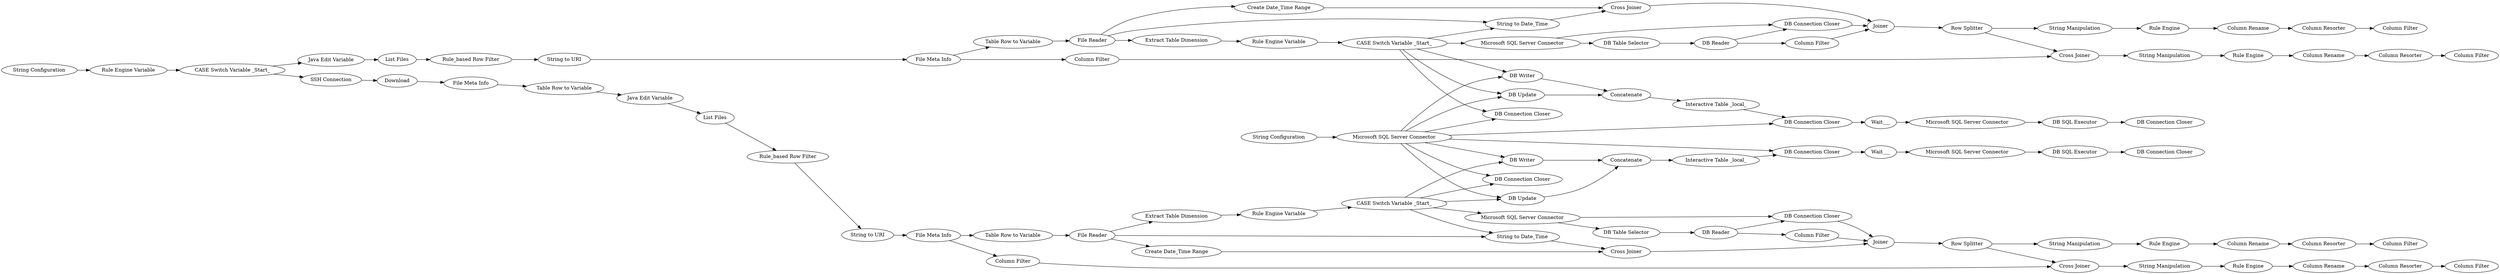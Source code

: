 digraph {
	"-3375259519812178769_1066" [label="DB Connection Closer"]
	"-3375259519812178769_1065" [label="Microsoft SQL Server Connector"]
	"-6772315440032503906_1059" [label="Extract Table Dimension"]
	"-6772315440032503906_1043" [label="Column Filter"]
	"-6772315440032503906_1046" [label="Column Filter"]
	"1468812242351395891_1036" [label="Column Rename"]
	"1468812242351395891_1039" [label="Rule Engine"]
	"-6772315440032503906_805" [label="Cross Joiner"]
	"-3375259519812178769_1057" [label=Concatenate]
	"-6772315440032503906_376" [label="DB Connection Closer"]
	"-6772315440032503906_1049" [label="Rule Engine"]
	"-3375259519812178769_1070" [label=Wait___]
	"-3375259519812178769_821" [label="Rule Engine Variable"]
	"1468812242351395891_1043" [label="Column Filter"]
	"-3375259519812178769_1074" [label="DB SQL Executor"]
	"-3375259519812178769_1060" [label="DB Connection Closer"]
	"-3375259519812178769_849" [label="String Configuration"]
	"1468812242351395891_1032" [label="DB Table Selector"]
	"1468812242351395891_716" [label="Cross Joiner"]
	"-6772315440032503906_722" [label="Column Resorter"]
	"1468812242351395891_696" [label="Table Row to Variable"]
	"-6772315440032503906_696" [label="Table Row to Variable"]
	"-6772315440032503906_1039" [label="Rule Engine"]
	"-6772315440032503906_716" [label="Cross Joiner"]
	"1468812242351395891_1060" [label="Rule Engine Variable"]
	"-6772315440032503906_712" [label="Create Date_Time Range"]
	"1468812242351395891_804" [label="Column Filter"]
	"1468812242351395891_1048" [label="String Manipulation"]
	"-3375259519812178769_1059" [label="DB Writer"]
	"-6772315440032503906_1029" [label="File Reader"]
	"-3375259519812178769_688" [label=Download]
	"1468812242351395891_712" [label="Create Date_Time Range"]
	"-6772315440032503906_804" [label="Column Filter"]
	"-3375259519812178769_743" [label="Java Edit Variable"]
	"-6772315440032503906_1042" [label="Row Splitter"]
	"-3375259519812178769_1054" [label=Concatenate]
	"-3375259519812178769_1064" [label=Wait___]
	"1468812242351395891_1029" [label="File Reader"]
	"-3375259519812178769_778" [label="CASE Switch Variable _Start_"]
	"1468812242351395891_741" [label="Microsoft SQL Server Connector"]
	"1468812242351395891_1050" [label="Column Rename"]
	"1468812242351395891_1046" [label="Column Filter"]
	"1468812242351395891_1042" [label="Row Splitter"]
	"-6772315440032503906_1048" [label="String Manipulation"]
	"1468812242351395891_695" [label="File Meta Info"]
	"1468812242351395891_1045" [label="Column Resorter"]
	"-3375259519812178769_1031" [label="Java Edit Variable"]
	"1468812242351395891_1030" [label="DB Reader"]
	"1468812242351395891_1058" [label="CASE Switch Variable _Start_"]
	"-3375259519812178769_741" [label="Microsoft SQL Server Connector"]
	"-3375259519812178769_1051" [label="Interactive Table _local_"]
	"-3375259519812178769_1056" [label="DB Update"]
	"1468812242351395891_1059" [label="Extract Table Dimension"]
	"-3375259519812178769_1058" [label="Interactive Table _local_"]
	"-6772315440032503906_694" [label="List Files"]
	"-3375259519812178769_1068" [label="Microsoft SQL Server Connector"]
	"-6772315440032503906_1045" [label="Column Resorter"]
	"-3375259519812178769_1062" [label="DB SQL Executor"]
	"-6772315440032503906_1040" [label="Column Filter"]
	"1468812242351395891_1034" [label=Joiner]
	"1468812242351395891_1038" [label="String Manipulation"]
	"-6772315440032503906_695" [label="File Meta Info"]
	"-6772315440032503906_1036" [label="Column Rename"]
	"-3375259519812178769_1061" [label="DB Connection Closer"]
	"-6772315440032503906_1032" [label="DB Table Selector"]
	"-6772315440032503906_1033" [label="String to Date_Time"]
	"1468812242351395891_1033" [label="String to Date_Time"]
	"-3375259519812178769_850" [label="String Configuration"]
	"1468812242351395891_694" [label="List Files"]
	"-6772315440032503906_1058" [label="CASE Switch Variable _Start_"]
	"-3375259519812178769_1052" [label="DB Connection Closer"]
	"-6772315440032503906_741" [label="Microsoft SQL Server Connector"]
	"-6772315440032503906_757" [label="Rule_based Row Filter"]
	"-6772315440032503906_1034" [label=Joiner]
	"-3375259519812178769_1050" [label="DB Update"]
	"-6772315440032503906_699" [label="String to URI"]
	"1468812242351395891_805" [label="Cross Joiner"]
	"-3375259519812178769_686" [label="Table Row to Variable"]
	"1468812242351395891_699" [label="String to URI"]
	"1468812242351395891_1040" [label="Column Filter"]
	"-6772315440032503906_1060" [label="Rule Engine Variable"]
	"1468812242351395891_1049" [label="Rule Engine"]
	"-3375259519812178769_687" [label="File Meta Info"]
	"-6772315440032503906_1038" [label="String Manipulation"]
	"-6772315440032503906_1030" [label="DB Reader"]
	"1468812242351395891_376" [label="DB Connection Closer"]
	"-6772315440032503906_1050" [label="Column Rename"]
	"1468812242351395891_757" [label="Rule_based Row Filter"]
	"-3375259519812178769_685" [label="SSH Connection"]
	"-3375259519812178769_1069" [label="DB Connection Closer"]
	"1468812242351395891_722" [label="Column Resorter"]
	"-3375259519812178769_1046" [label="DB Writer"]
	"-3375259519812178769_376" [label="DB Connection Closer"]
	"-6772315440032503906_1058" -> "-3375259519812178769_1050"
	"-3375259519812178769_685" -> "-3375259519812178769_688"
	"-3375259519812178769_821" -> "-3375259519812178769_778"
	"-6772315440032503906_699" -> "-6772315440032503906_695"
	"1468812242351395891_1030" -> "1468812242351395891_1043"
	"1468812242351395891_1029" -> "1468812242351395891_1059"
	"-3375259519812178769_741" -> "-3375259519812178769_1061"
	"-6772315440032503906_1034" -> "-6772315440032503906_1042"
	"-6772315440032503906_1042" -> "-6772315440032503906_805"
	"-6772315440032503906_695" -> "-6772315440032503906_696"
	"-3375259519812178769_1060" -> "-3375259519812178769_1070"
	"-3375259519812178769_686" -> "-3375259519812178769_743"
	"-6772315440032503906_722" -> "-6772315440032503906_1040"
	"1468812242351395891_805" -> "1468812242351395891_1038"
	"-6772315440032503906_1058" -> "-3375259519812178769_376"
	"1468812242351395891_695" -> "1468812242351395891_696"
	"1468812242351395891_1042" -> "1468812242351395891_1048"
	"-3375259519812178769_741" -> "-3375259519812178769_1056"
	"-3375259519812178769_1065" -> "-3375259519812178769_1062"
	"-6772315440032503906_741" -> "-6772315440032503906_376"
	"-3375259519812178769_741" -> "-3375259519812178769_1050"
	"-3375259519812178769_1054" -> "-3375259519812178769_1051"
	"1468812242351395891_1060" -> "1468812242351395891_1058"
	"-3375259519812178769_1074" -> "-3375259519812178769_1069"
	"-6772315440032503906_1050" -> "-6772315440032503906_1045"
	"-6772315440032503906_1029" -> "-6772315440032503906_712"
	"-3375259519812178769_741" -> "-3375259519812178769_1060"
	"1468812242351395891_699" -> "1468812242351395891_695"
	"-3375259519812178769_741" -> "-3375259519812178769_1052"
	"-3375259519812178769_741" -> "-3375259519812178769_376"
	"1468812242351395891_1058" -> "-3375259519812178769_1059"
	"-3375259519812178769_1068" -> "-3375259519812178769_1074"
	"1468812242351395891_695" -> "1468812242351395891_804"
	"1468812242351395891_1042" -> "1468812242351395891_805"
	"-6772315440032503906_1060" -> "-6772315440032503906_1058"
	"-3375259519812178769_778" -> "-3375259519812178769_1031"
	"-3375259519812178769_1062" -> "-3375259519812178769_1066"
	"-3375259519812178769_1064" -> "-3375259519812178769_1065"
	"-6772315440032503906_1048" -> "-6772315440032503906_1049"
	"1468812242351395891_1043" -> "1468812242351395891_1034"
	"1468812242351395891_1048" -> "1468812242351395891_1049"
	"1468812242351395891_741" -> "1468812242351395891_1032"
	"-6772315440032503906_376" -> "-6772315440032503906_1034"
	"1468812242351395891_1039" -> "1468812242351395891_1036"
	"-6772315440032503906_1058" -> "-3375259519812178769_1046"
	"-6772315440032503906_696" -> "-6772315440032503906_1029"
	"-6772315440032503906_1036" -> "-6772315440032503906_722"
	"1468812242351395891_1049" -> "1468812242351395891_1050"
	"-6772315440032503906_1030" -> "-6772315440032503906_1043"
	"-6772315440032503906_1045" -> "-6772315440032503906_1046"
	"1468812242351395891_696" -> "1468812242351395891_1029"
	"-3375259519812178769_688" -> "-3375259519812178769_687"
	"-6772315440032503906_1029" -> "-6772315440032503906_1033"
	"-6772315440032503906_1032" -> "-6772315440032503906_1030"
	"1468812242351395891_1045" -> "1468812242351395891_1046"
	"-3375259519812178769_687" -> "-3375259519812178769_686"
	"-3375259519812178769_850" -> "-3375259519812178769_741"
	"-6772315440032503906_1033" -> "-6772315440032503906_716"
	"-6772315440032503906_1058" -> "-6772315440032503906_1033"
	"1468812242351395891_757" -> "1468812242351395891_699"
	"-6772315440032503906_1029" -> "-6772315440032503906_1059"
	"1468812242351395891_1029" -> "1468812242351395891_1033"
	"1468812242351395891_1038" -> "1468812242351395891_1039"
	"-6772315440032503906_1042" -> "-6772315440032503906_1048"
	"1468812242351395891_1059" -> "1468812242351395891_1060"
	"-3375259519812178769_1052" -> "-3375259519812178769_1064"
	"-3375259519812178769_741" -> "-3375259519812178769_1046"
	"-3375259519812178769_1057" -> "-3375259519812178769_1058"
	"-6772315440032503906_716" -> "-6772315440032503906_1034"
	"-3375259519812178769_849" -> "-3375259519812178769_821"
	"1468812242351395891_722" -> "1468812242351395891_1040"
	"-3375259519812178769_1056" -> "-3375259519812178769_1057"
	"-6772315440032503906_1059" -> "-6772315440032503906_1060"
	"1468812242351395891_1058" -> "1468812242351395891_741"
	"1468812242351395891_1029" -> "1468812242351395891_712"
	"-3375259519812178769_1070" -> "-3375259519812178769_1068"
	"-3375259519812178769_778" -> "-3375259519812178769_685"
	"1468812242351395891_1033" -> "1468812242351395891_716"
	"1468812242351395891_1030" -> "1468812242351395891_376"
	"-6772315440032503906_804" -> "-6772315440032503906_805"
	"1468812242351395891_804" -> "1468812242351395891_805"
	"-3375259519812178769_741" -> "-3375259519812178769_1059"
	"-6772315440032503906_1049" -> "-6772315440032503906_1050"
	"1468812242351395891_1058" -> "-3375259519812178769_1061"
	"-3375259519812178769_1058" -> "-3375259519812178769_1060"
	"-6772315440032503906_1030" -> "-6772315440032503906_376"
	"-6772315440032503906_694" -> "-6772315440032503906_757"
	"-3375259519812178769_743" -> "-6772315440032503906_694"
	"1468812242351395891_1036" -> "1468812242351395891_722"
	"-6772315440032503906_1038" -> "-6772315440032503906_1039"
	"-3375259519812178769_1050" -> "-3375259519812178769_1054"
	"1468812242351395891_376" -> "1468812242351395891_1034"
	"-3375259519812178769_1051" -> "-3375259519812178769_1052"
	"1468812242351395891_1034" -> "1468812242351395891_1042"
	"1468812242351395891_1058" -> "-3375259519812178769_1056"
	"-6772315440032503906_757" -> "-6772315440032503906_699"
	"1468812242351395891_1032" -> "1468812242351395891_1030"
	"-3375259519812178769_1046" -> "-3375259519812178769_1054"
	"-6772315440032503906_805" -> "-6772315440032503906_1038"
	"1468812242351395891_741" -> "1468812242351395891_376"
	"-6772315440032503906_712" -> "-6772315440032503906_716"
	"1468812242351395891_694" -> "1468812242351395891_757"
	"1468812242351395891_1058" -> "1468812242351395891_1033"
	"-6772315440032503906_1039" -> "-6772315440032503906_1036"
	"1468812242351395891_1050" -> "1468812242351395891_1045"
	"-3375259519812178769_1031" -> "1468812242351395891_694"
	"1468812242351395891_716" -> "1468812242351395891_1034"
	"-6772315440032503906_741" -> "-6772315440032503906_1032"
	"-6772315440032503906_1058" -> "-6772315440032503906_741"
	"-6772315440032503906_695" -> "-6772315440032503906_804"
	"1468812242351395891_712" -> "1468812242351395891_716"
	"-3375259519812178769_1059" -> "-3375259519812178769_1057"
	"-6772315440032503906_1043" -> "-6772315440032503906_1034"
	rankdir=LR
}
